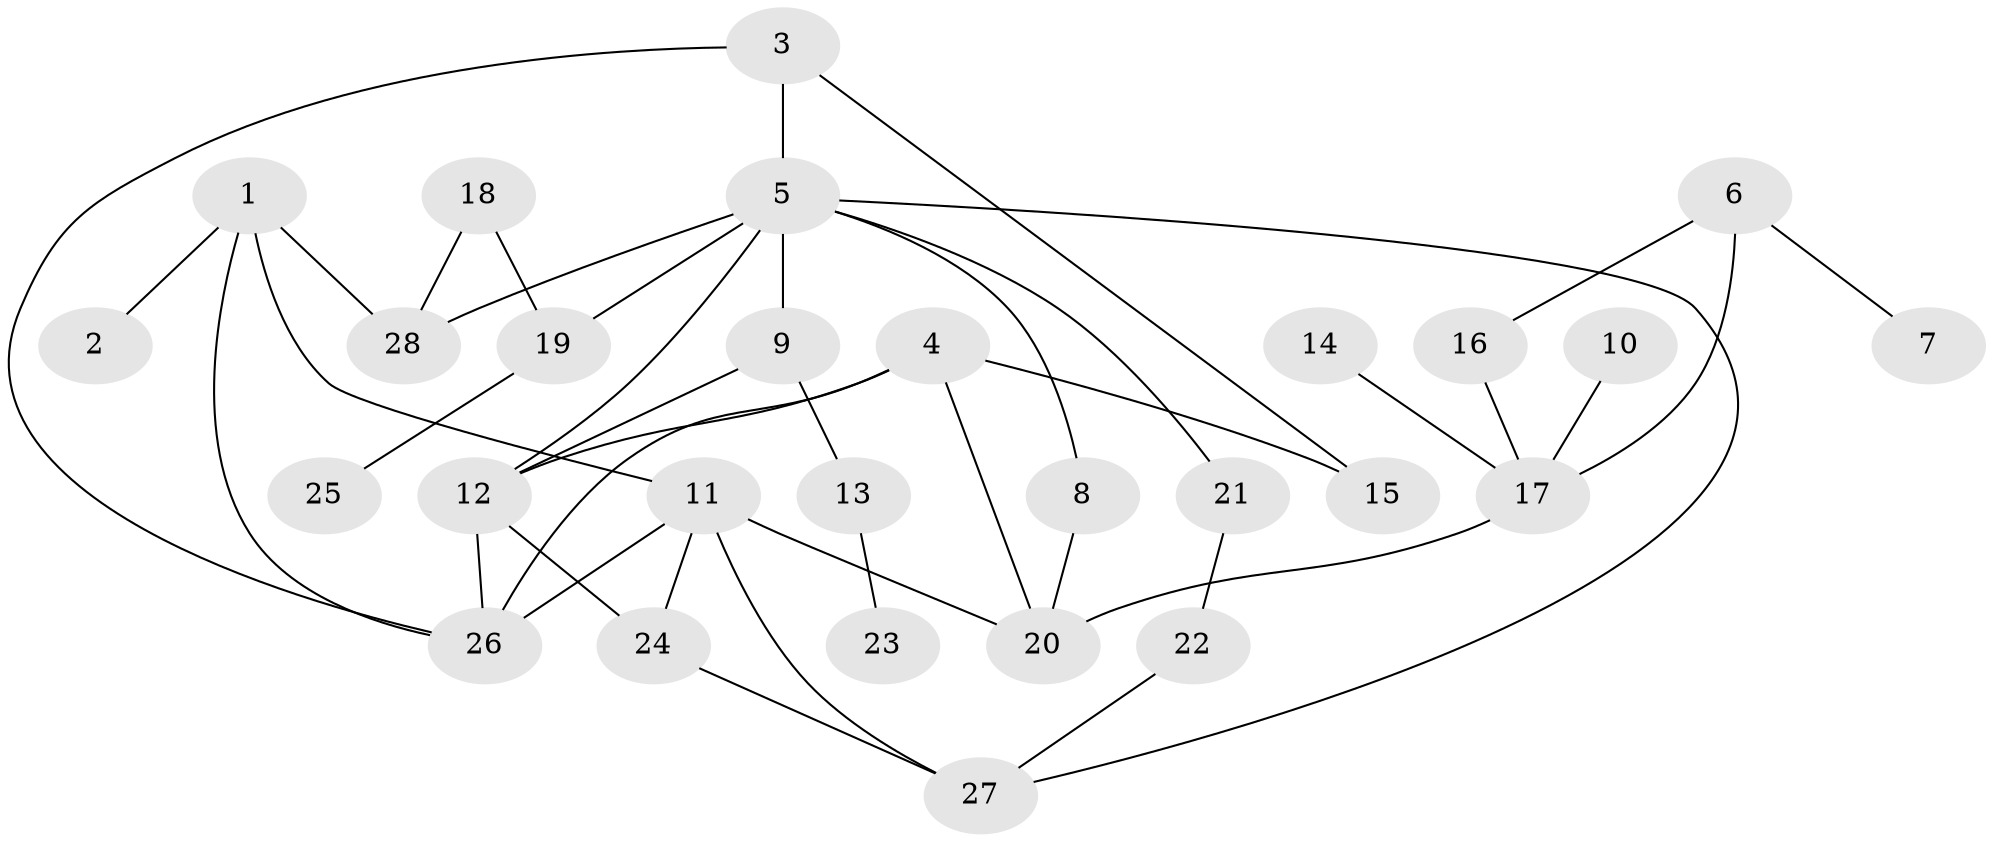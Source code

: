 // original degree distribution, {3: 0.23214285714285715, 1: 0.23214285714285715, 6: 0.03571428571428571, 4: 0.10714285714285714, 9: 0.017857142857142856, 5: 0.05357142857142857, 2: 0.32142857142857145}
// Generated by graph-tools (version 1.1) at 2025/01/03/09/25 03:01:01]
// undirected, 28 vertices, 41 edges
graph export_dot {
graph [start="1"]
  node [color=gray90,style=filled];
  1;
  2;
  3;
  4;
  5;
  6;
  7;
  8;
  9;
  10;
  11;
  12;
  13;
  14;
  15;
  16;
  17;
  18;
  19;
  20;
  21;
  22;
  23;
  24;
  25;
  26;
  27;
  28;
  1 -- 2 [weight=1.0];
  1 -- 11 [weight=1.0];
  1 -- 26 [weight=1.0];
  1 -- 28 [weight=1.0];
  3 -- 5 [weight=1.0];
  3 -- 15 [weight=1.0];
  3 -- 26 [weight=1.0];
  4 -- 12 [weight=1.0];
  4 -- 15 [weight=1.0];
  4 -- 20 [weight=1.0];
  4 -- 26 [weight=1.0];
  5 -- 8 [weight=1.0];
  5 -- 9 [weight=1.0];
  5 -- 12 [weight=1.0];
  5 -- 19 [weight=1.0];
  5 -- 21 [weight=1.0];
  5 -- 27 [weight=1.0];
  5 -- 28 [weight=1.0];
  6 -- 7 [weight=1.0];
  6 -- 16 [weight=1.0];
  6 -- 17 [weight=1.0];
  8 -- 20 [weight=1.0];
  9 -- 12 [weight=1.0];
  9 -- 13 [weight=1.0];
  10 -- 17 [weight=1.0];
  11 -- 20 [weight=1.0];
  11 -- 24 [weight=1.0];
  11 -- 26 [weight=2.0];
  11 -- 27 [weight=2.0];
  12 -- 24 [weight=1.0];
  12 -- 26 [weight=1.0];
  13 -- 23 [weight=1.0];
  14 -- 17 [weight=1.0];
  16 -- 17 [weight=1.0];
  17 -- 20 [weight=2.0];
  18 -- 19 [weight=1.0];
  18 -- 28 [weight=1.0];
  19 -- 25 [weight=1.0];
  21 -- 22 [weight=1.0];
  22 -- 27 [weight=2.0];
  24 -- 27 [weight=1.0];
}
